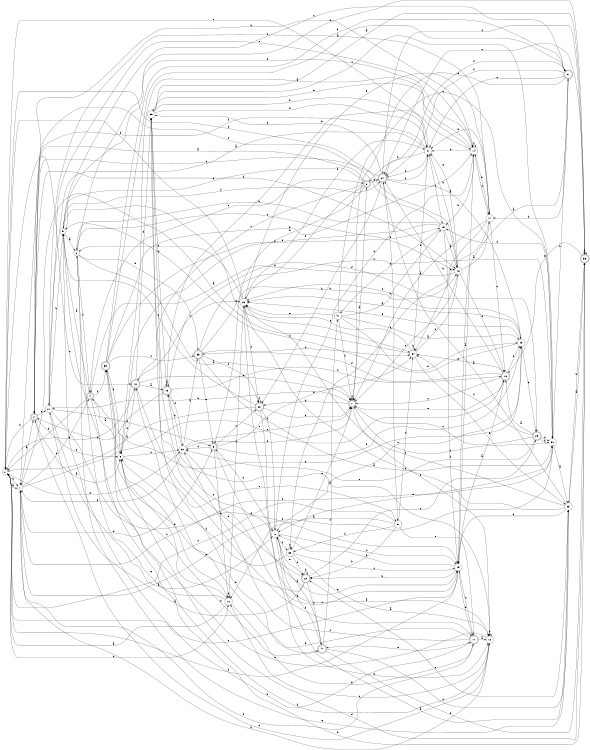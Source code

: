 digraph n35_7 {
__start0 [label="" shape="none"];

rankdir=LR;
size="8,5";

s0 [style="filled", color="black", fillcolor="white" shape="circle", label="0"];
s1 [style="filled", color="black", fillcolor="white" shape="circle", label="1"];
s2 [style="rounded,filled", color="black", fillcolor="white" shape="doublecircle", label="2"];
s3 [style="filled", color="black", fillcolor="white" shape="circle", label="3"];
s4 [style="rounded,filled", color="black", fillcolor="white" shape="doublecircle", label="4"];
s5 [style="filled", color="black", fillcolor="white" shape="circle", label="5"];
s6 [style="filled", color="black", fillcolor="white" shape="circle", label="6"];
s7 [style="rounded,filled", color="black", fillcolor="white" shape="doublecircle", label="7"];
s8 [style="rounded,filled", color="black", fillcolor="white" shape="doublecircle", label="8"];
s9 [style="rounded,filled", color="black", fillcolor="white" shape="doublecircle", label="9"];
s10 [style="filled", color="black", fillcolor="white" shape="circle", label="10"];
s11 [style="rounded,filled", color="black", fillcolor="white" shape="doublecircle", label="11"];
s12 [style="filled", color="black", fillcolor="white" shape="circle", label="12"];
s13 [style="rounded,filled", color="black", fillcolor="white" shape="doublecircle", label="13"];
s14 [style="filled", color="black", fillcolor="white" shape="circle", label="14"];
s15 [style="filled", color="black", fillcolor="white" shape="circle", label="15"];
s16 [style="filled", color="black", fillcolor="white" shape="circle", label="16"];
s17 [style="filled", color="black", fillcolor="white" shape="circle", label="17"];
s18 [style="rounded,filled", color="black", fillcolor="white" shape="doublecircle", label="18"];
s19 [style="filled", color="black", fillcolor="white" shape="circle", label="19"];
s20 [style="rounded,filled", color="black", fillcolor="white" shape="doublecircle", label="20"];
s21 [style="filled", color="black", fillcolor="white" shape="circle", label="21"];
s22 [style="filled", color="black", fillcolor="white" shape="circle", label="22"];
s23 [style="filled", color="black", fillcolor="white" shape="circle", label="23"];
s24 [style="rounded,filled", color="black", fillcolor="white" shape="doublecircle", label="24"];
s25 [style="filled", color="black", fillcolor="white" shape="circle", label="25"];
s26 [style="filled", color="black", fillcolor="white" shape="circle", label="26"];
s27 [style="filled", color="black", fillcolor="white" shape="circle", label="27"];
s28 [style="rounded,filled", color="black", fillcolor="white" shape="doublecircle", label="28"];
s29 [style="rounded,filled", color="black", fillcolor="white" shape="doublecircle", label="29"];
s30 [style="filled", color="black", fillcolor="white" shape="circle", label="30"];
s31 [style="rounded,filled", color="black", fillcolor="white" shape="doublecircle", label="31"];
s32 [style="filled", color="black", fillcolor="white" shape="circle", label="32"];
s33 [style="rounded,filled", color="black", fillcolor="white" shape="doublecircle", label="33"];
s34 [style="filled", color="black", fillcolor="white" shape="circle", label="34"];
s35 [style="filled", color="black", fillcolor="white" shape="circle", label="35"];
s36 [style="rounded,filled", color="black", fillcolor="white" shape="doublecircle", label="36"];
s37 [style="filled", color="black", fillcolor="white" shape="circle", label="37"];
s38 [style="filled", color="black", fillcolor="white" shape="circle", label="38"];
s39 [style="rounded,filled", color="black", fillcolor="white" shape="doublecircle", label="39"];
s40 [style="rounded,filled", color="black", fillcolor="white" shape="doublecircle", label="40"];
s41 [style="filled", color="black", fillcolor="white" shape="circle", label="41"];
s42 [style="rounded,filled", color="black", fillcolor="white" shape="doublecircle", label="42"];
s0 -> s1 [label="a"];
s0 -> s1 [label="b"];
s0 -> s42 [label="c"];
s0 -> s10 [label="d"];
s0 -> s32 [label="e"];
s0 -> s16 [label="f"];
s1 -> s2 [label="a"];
s1 -> s12 [label="b"];
s1 -> s4 [label="c"];
s1 -> s9 [label="d"];
s1 -> s18 [label="e"];
s1 -> s30 [label="f"];
s2 -> s3 [label="a"];
s2 -> s14 [label="b"];
s2 -> s3 [label="c"];
s2 -> s16 [label="d"];
s2 -> s21 [label="e"];
s2 -> s0 [label="f"];
s3 -> s4 [label="a"];
s3 -> s10 [label="b"];
s3 -> s32 [label="c"];
s3 -> s40 [label="d"];
s3 -> s37 [label="e"];
s3 -> s42 [label="f"];
s4 -> s5 [label="a"];
s4 -> s0 [label="b"];
s4 -> s25 [label="c"];
s4 -> s36 [label="d"];
s4 -> s8 [label="e"];
s4 -> s39 [label="f"];
s5 -> s6 [label="a"];
s5 -> s11 [label="b"];
s5 -> s31 [label="c"];
s5 -> s14 [label="d"];
s5 -> s34 [label="e"];
s5 -> s24 [label="f"];
s6 -> s7 [label="a"];
s6 -> s33 [label="b"];
s6 -> s16 [label="c"];
s6 -> s36 [label="d"];
s6 -> s23 [label="e"];
s6 -> s4 [label="f"];
s7 -> s8 [label="a"];
s7 -> s21 [label="b"];
s7 -> s7 [label="c"];
s7 -> s28 [label="d"];
s7 -> s18 [label="e"];
s7 -> s12 [label="f"];
s8 -> s2 [label="a"];
s8 -> s9 [label="b"];
s8 -> s42 [label="c"];
s8 -> s5 [label="d"];
s8 -> s24 [label="e"];
s8 -> s26 [label="f"];
s9 -> s10 [label="a"];
s9 -> s34 [label="b"];
s9 -> s28 [label="c"];
s9 -> s32 [label="d"];
s9 -> s19 [label="e"];
s9 -> s25 [label="f"];
s10 -> s0 [label="a"];
s10 -> s11 [label="b"];
s10 -> s39 [label="c"];
s10 -> s10 [label="d"];
s10 -> s6 [label="e"];
s10 -> s26 [label="f"];
s11 -> s12 [label="a"];
s11 -> s42 [label="b"];
s11 -> s19 [label="c"];
s11 -> s1 [label="d"];
s11 -> s40 [label="e"];
s11 -> s32 [label="f"];
s12 -> s13 [label="a"];
s12 -> s12 [label="b"];
s12 -> s10 [label="c"];
s12 -> s2 [label="d"];
s12 -> s5 [label="e"];
s12 -> s39 [label="f"];
s13 -> s13 [label="a"];
s13 -> s14 [label="b"];
s13 -> s18 [label="c"];
s13 -> s29 [label="d"];
s13 -> s2 [label="e"];
s13 -> s32 [label="f"];
s14 -> s3 [label="a"];
s14 -> s15 [label="b"];
s14 -> s14 [label="c"];
s14 -> s27 [label="d"];
s14 -> s35 [label="e"];
s14 -> s17 [label="f"];
s15 -> s16 [label="a"];
s15 -> s6 [label="b"];
s15 -> s1 [label="c"];
s15 -> s41 [label="d"];
s15 -> s3 [label="e"];
s15 -> s19 [label="f"];
s16 -> s17 [label="a"];
s16 -> s27 [label="b"];
s16 -> s7 [label="c"];
s16 -> s4 [label="d"];
s16 -> s27 [label="e"];
s16 -> s18 [label="f"];
s17 -> s7 [label="a"];
s17 -> s14 [label="b"];
s17 -> s18 [label="c"];
s17 -> s34 [label="d"];
s17 -> s27 [label="e"];
s17 -> s38 [label="f"];
s18 -> s19 [label="a"];
s18 -> s24 [label="b"];
s18 -> s7 [label="c"];
s18 -> s33 [label="d"];
s18 -> s34 [label="e"];
s18 -> s25 [label="f"];
s19 -> s14 [label="a"];
s19 -> s20 [label="b"];
s19 -> s0 [label="c"];
s19 -> s11 [label="d"];
s19 -> s22 [label="e"];
s19 -> s0 [label="f"];
s20 -> s21 [label="a"];
s20 -> s35 [label="b"];
s20 -> s29 [label="c"];
s20 -> s20 [label="d"];
s20 -> s39 [label="e"];
s20 -> s40 [label="f"];
s21 -> s22 [label="a"];
s21 -> s5 [label="b"];
s21 -> s17 [label="c"];
s21 -> s9 [label="d"];
s21 -> s14 [label="e"];
s21 -> s19 [label="f"];
s22 -> s23 [label="a"];
s22 -> s9 [label="b"];
s22 -> s19 [label="c"];
s22 -> s14 [label="d"];
s22 -> s20 [label="e"];
s22 -> s38 [label="f"];
s23 -> s24 [label="a"];
s23 -> s36 [label="b"];
s23 -> s26 [label="c"];
s23 -> s19 [label="d"];
s23 -> s20 [label="e"];
s23 -> s26 [label="f"];
s24 -> s25 [label="a"];
s24 -> s28 [label="b"];
s24 -> s2 [label="c"];
s24 -> s35 [label="d"];
s24 -> s37 [label="e"];
s24 -> s27 [label="f"];
s25 -> s26 [label="a"];
s25 -> s29 [label="b"];
s25 -> s22 [label="c"];
s25 -> s5 [label="d"];
s25 -> s26 [label="e"];
s25 -> s26 [label="f"];
s26 -> s12 [label="a"];
s26 -> s27 [label="b"];
s26 -> s6 [label="c"];
s26 -> s0 [label="d"];
s26 -> s17 [label="e"];
s26 -> s28 [label="f"];
s27 -> s21 [label="a"];
s27 -> s8 [label="b"];
s27 -> s15 [label="c"];
s27 -> s24 [label="d"];
s27 -> s0 [label="e"];
s27 -> s2 [label="f"];
s28 -> s0 [label="a"];
s28 -> s7 [label="b"];
s28 -> s5 [label="c"];
s28 -> s28 [label="d"];
s28 -> s12 [label="e"];
s28 -> s22 [label="f"];
s29 -> s18 [label="a"];
s29 -> s30 [label="b"];
s29 -> s7 [label="c"];
s29 -> s30 [label="d"];
s29 -> s32 [label="e"];
s29 -> s34 [label="f"];
s30 -> s23 [label="a"];
s30 -> s31 [label="b"];
s30 -> s7 [label="c"];
s30 -> s15 [label="d"];
s30 -> s22 [label="e"];
s30 -> s1 [label="f"];
s31 -> s19 [label="a"];
s31 -> s17 [label="b"];
s31 -> s27 [label="c"];
s31 -> s24 [label="d"];
s31 -> s7 [label="e"];
s31 -> s24 [label="f"];
s32 -> s33 [label="a"];
s32 -> s13 [label="b"];
s32 -> s19 [label="c"];
s32 -> s7 [label="d"];
s32 -> s7 [label="e"];
s32 -> s1 [label="f"];
s33 -> s30 [label="a"];
s33 -> s16 [label="b"];
s33 -> s30 [label="c"];
s33 -> s34 [label="d"];
s33 -> s9 [label="e"];
s33 -> s28 [label="f"];
s34 -> s1 [label="a"];
s34 -> s34 [label="b"];
s34 -> s26 [label="c"];
s34 -> s16 [label="d"];
s34 -> s27 [label="e"];
s34 -> s23 [label="f"];
s35 -> s36 [label="a"];
s35 -> s27 [label="b"];
s35 -> s30 [label="c"];
s35 -> s13 [label="d"];
s35 -> s22 [label="e"];
s35 -> s27 [label="f"];
s36 -> s23 [label="a"];
s36 -> s36 [label="b"];
s36 -> s24 [label="c"];
s36 -> s3 [label="d"];
s36 -> s18 [label="e"];
s36 -> s24 [label="f"];
s37 -> s10 [label="a"];
s37 -> s20 [label="b"];
s37 -> s0 [label="c"];
s37 -> s34 [label="d"];
s37 -> s11 [label="e"];
s37 -> s38 [label="f"];
s38 -> s12 [label="a"];
s38 -> s38 [label="b"];
s38 -> s19 [label="c"];
s38 -> s20 [label="d"];
s38 -> s7 [label="e"];
s38 -> s3 [label="f"];
s39 -> s31 [label="a"];
s39 -> s31 [label="b"];
s39 -> s33 [label="c"];
s39 -> s15 [label="d"];
s39 -> s14 [label="e"];
s39 -> s3 [label="f"];
s40 -> s22 [label="a"];
s40 -> s35 [label="b"];
s40 -> s23 [label="c"];
s40 -> s22 [label="d"];
s40 -> s36 [label="e"];
s40 -> s41 [label="f"];
s41 -> s25 [label="a"];
s41 -> s15 [label="b"];
s41 -> s30 [label="c"];
s41 -> s25 [label="d"];
s41 -> s26 [label="e"];
s41 -> s7 [label="f"];
s42 -> s13 [label="a"];
s42 -> s0 [label="b"];
s42 -> s26 [label="c"];
s42 -> s35 [label="d"];
s42 -> s7 [label="e"];
s42 -> s11 [label="f"];

}